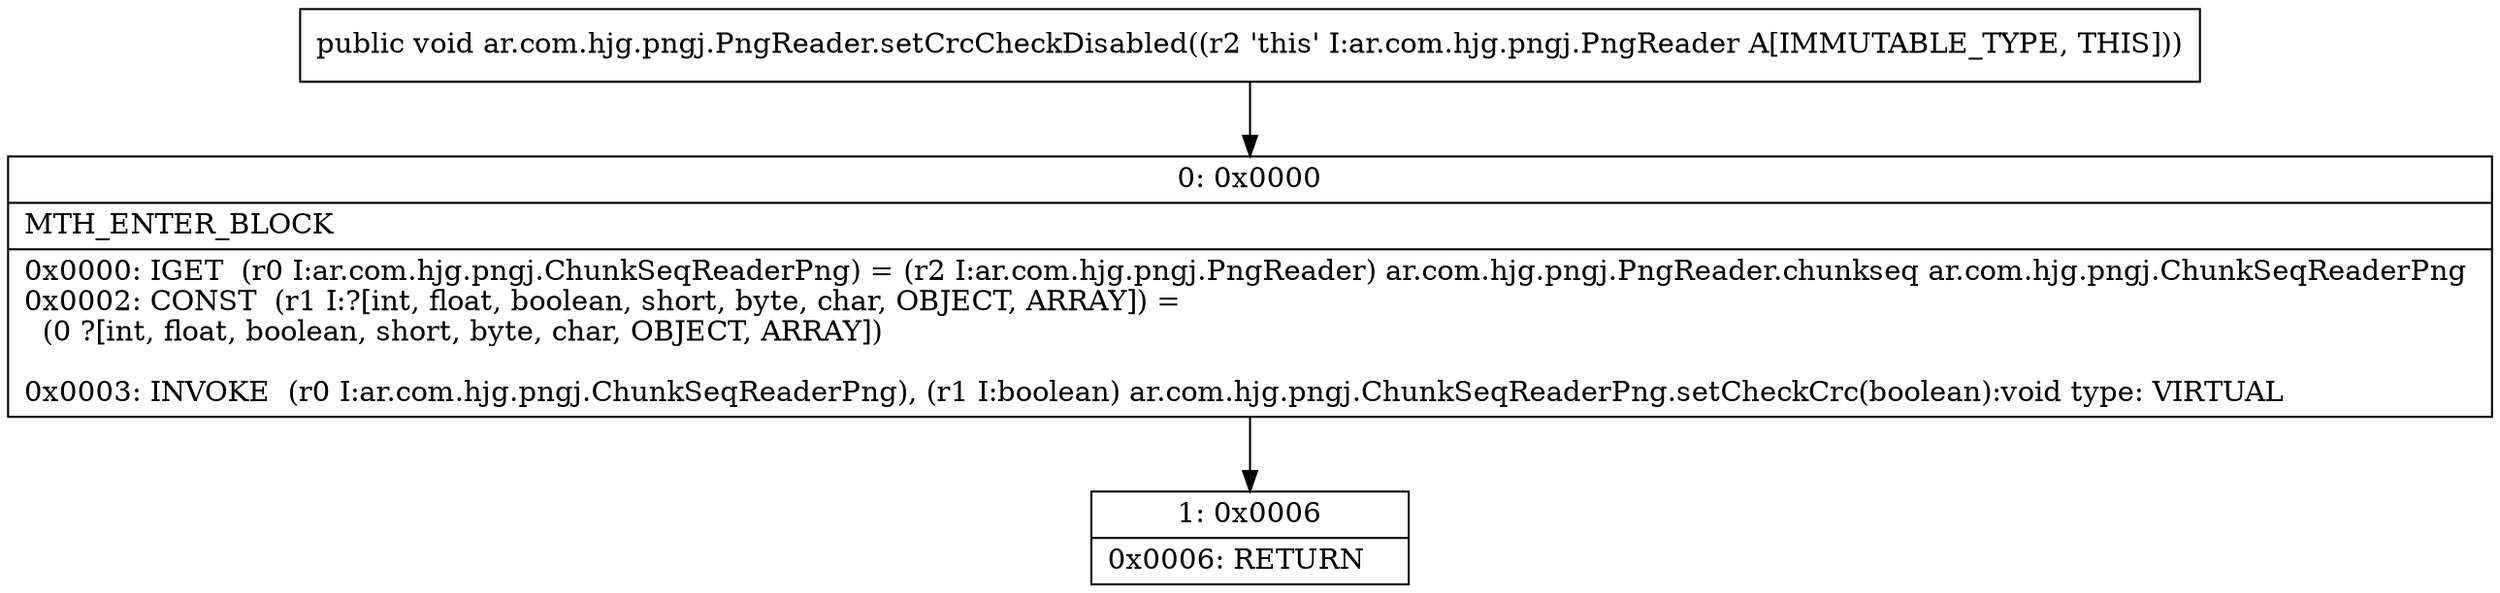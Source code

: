 digraph "CFG forar.com.hjg.pngj.PngReader.setCrcCheckDisabled()V" {
Node_0 [shape=record,label="{0\:\ 0x0000|MTH_ENTER_BLOCK\l|0x0000: IGET  (r0 I:ar.com.hjg.pngj.ChunkSeqReaderPng) = (r2 I:ar.com.hjg.pngj.PngReader) ar.com.hjg.pngj.PngReader.chunkseq ar.com.hjg.pngj.ChunkSeqReaderPng \l0x0002: CONST  (r1 I:?[int, float, boolean, short, byte, char, OBJECT, ARRAY]) = \l  (0 ?[int, float, boolean, short, byte, char, OBJECT, ARRAY])\l \l0x0003: INVOKE  (r0 I:ar.com.hjg.pngj.ChunkSeqReaderPng), (r1 I:boolean) ar.com.hjg.pngj.ChunkSeqReaderPng.setCheckCrc(boolean):void type: VIRTUAL \l}"];
Node_1 [shape=record,label="{1\:\ 0x0006|0x0006: RETURN   \l}"];
MethodNode[shape=record,label="{public void ar.com.hjg.pngj.PngReader.setCrcCheckDisabled((r2 'this' I:ar.com.hjg.pngj.PngReader A[IMMUTABLE_TYPE, THIS])) }"];
MethodNode -> Node_0;
Node_0 -> Node_1;
}

